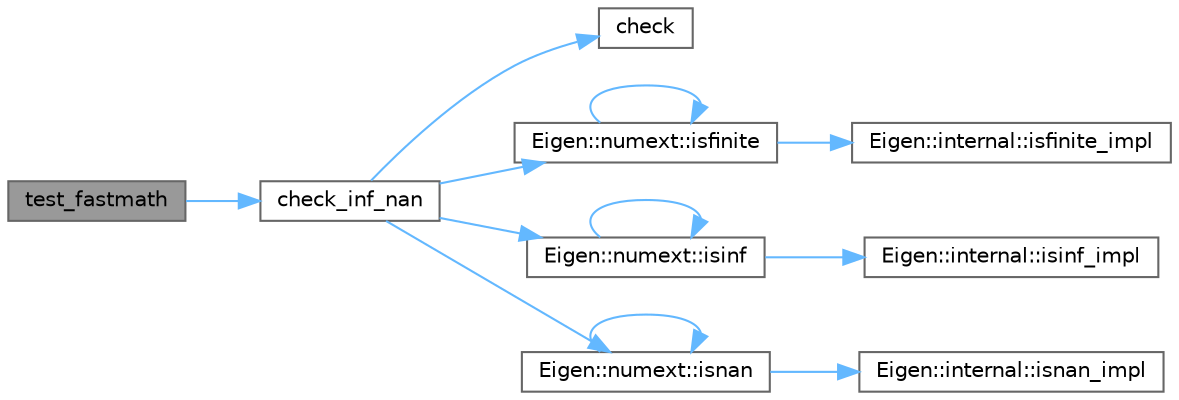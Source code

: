digraph "test_fastmath"
{
 // LATEX_PDF_SIZE
  bgcolor="transparent";
  edge [fontname=Helvetica,fontsize=10,labelfontname=Helvetica,labelfontsize=10];
  node [fontname=Helvetica,fontsize=10,shape=box,height=0.2,width=0.4];
  rankdir="LR";
  Node1 [id="Node000001",label="test_fastmath",height=0.2,width=0.4,color="gray40", fillcolor="grey60", style="filled", fontcolor="black",tooltip=" "];
  Node1 -> Node2 [id="edge12_Node000001_Node000002",color="steelblue1",style="solid",tooltip=" "];
  Node2 [id="Node000002",label="check_inf_nan",height=0.2,width=0.4,color="grey40", fillcolor="white", style="filled",URL="$fastmath_8cpp.html#a60c9e1e7b9ded0e1687a6c6d9e26b330",tooltip=" "];
  Node2 -> Node3 [id="edge13_Node000002_Node000003",color="steelblue1",style="solid",tooltip=" "];
  Node3 [id="Node000003",label="check",height=0.2,width=0.4,color="grey40", fillcolor="white", style="filled",URL="$fastmath_8cpp.html#a1a1a6699085ce0fcd8a4602ac7404e72",tooltip=" "];
  Node2 -> Node4 [id="edge14_Node000002_Node000004",color="steelblue1",style="solid",tooltip=" "];
  Node4 [id="Node000004",label="Eigen::numext::isfinite",height=0.2,width=0.4,color="grey40", fillcolor="white", style="filled",URL="$namespace_eigen_1_1numext.html#a7e14263bc3784b17cbd6f13c69c97003",tooltip=" "];
  Node4 -> Node4 [id="edge15_Node000004_Node000004",color="steelblue1",style="solid",tooltip=" "];
  Node4 -> Node5 [id="edge16_Node000004_Node000005",color="steelblue1",style="solid",tooltip=" "];
  Node5 [id="Node000005",label="Eigen::internal::isfinite_impl",height=0.2,width=0.4,color="grey40", fillcolor="white", style="filled",URL="$namespace_eigen_1_1internal.html#a443fafc62b4ba6b6fdee238a9d2e9d18",tooltip=" "];
  Node2 -> Node6 [id="edge17_Node000002_Node000006",color="steelblue1",style="solid",tooltip=" "];
  Node6 [id="Node000006",label="Eigen::numext::isinf",height=0.2,width=0.4,color="grey40", fillcolor="white", style="filled",URL="$namespace_eigen_1_1numext.html#a2ce5d1f8815ea062b996c2760f1b220c",tooltip=" "];
  Node6 -> Node6 [id="edge18_Node000006_Node000006",color="steelblue1",style="solid",tooltip=" "];
  Node6 -> Node7 [id="edge19_Node000006_Node000007",color="steelblue1",style="solid",tooltip=" "];
  Node7 [id="Node000007",label="Eigen::internal::isinf_impl",height=0.2,width=0.4,color="grey40", fillcolor="white", style="filled",URL="$namespace_eigen_1_1internal.html#a1b81fc41f3836566d6cbc1206c0065cc",tooltip=" "];
  Node2 -> Node8 [id="edge20_Node000002_Node000008",color="steelblue1",style="solid",tooltip=" "];
  Node8 [id="Node000008",label="Eigen::numext::isnan",height=0.2,width=0.4,color="grey40", fillcolor="white", style="filled",URL="$namespace_eigen_1_1numext.html#a257c9a2918faf47d11e1cbcb253d177b",tooltip=" "];
  Node8 -> Node8 [id="edge21_Node000008_Node000008",color="steelblue1",style="solid",tooltip=" "];
  Node8 -> Node9 [id="edge22_Node000008_Node000009",color="steelblue1",style="solid",tooltip=" "];
  Node9 [id="Node000009",label="Eigen::internal::isnan_impl",height=0.2,width=0.4,color="grey40", fillcolor="white", style="filled",URL="$namespace_eigen_1_1internal.html#ae32cb929537f11ae3c037f44d94dae37",tooltip=" "];
}

